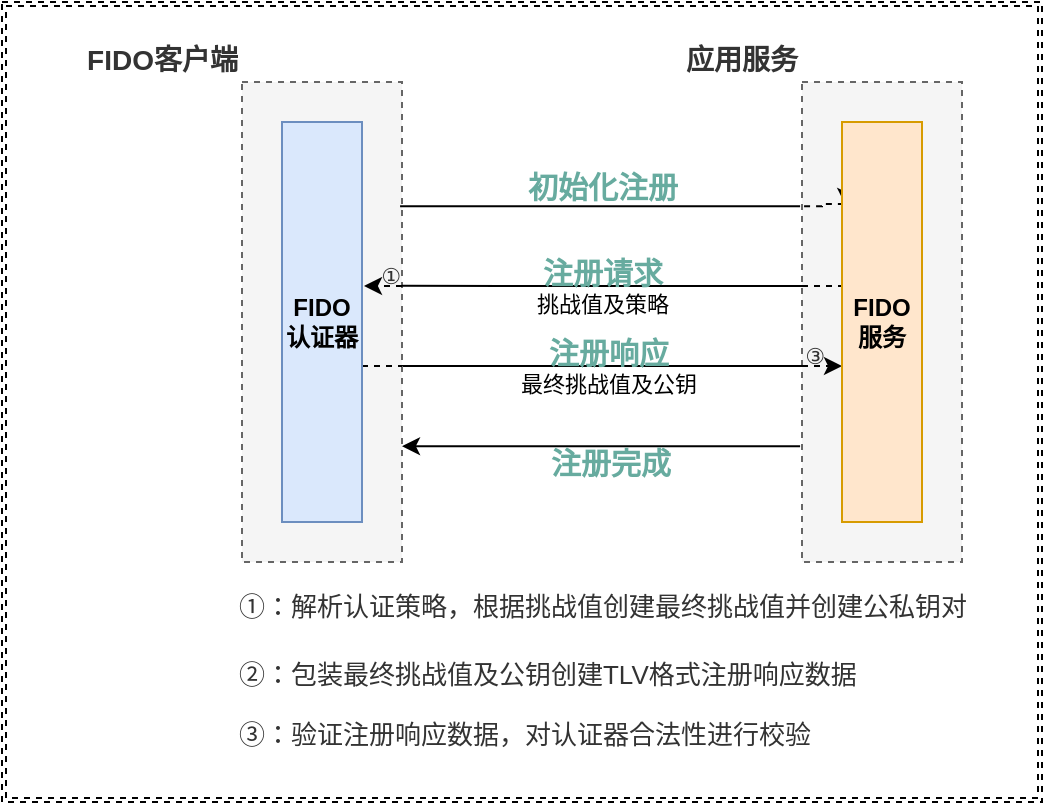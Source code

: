<mxfile version="14.7.0" type="github">
  <diagram id="RGebkHgm0LtmcH2xnFC8" name="Page-1">
    <mxGraphModel dx="946" dy="538" grid="1" gridSize="10" guides="1" tooltips="1" connect="1" arrows="1" fold="1" page="1" pageScale="1" pageWidth="827" pageHeight="1169" math="0" shadow="0">
      <root>
        <mxCell id="0" />
        <mxCell id="1" parent="0" />
        <mxCell id="lk3RMHtLNM671Deulk4x-26" value="" style="shape=ext;double=1;rounded=0;whiteSpace=wrap;html=1;dashed=1;labelBackgroundColor=none;" parent="1" vertex="1">
          <mxGeometry x="40" y="40" width="520" height="400" as="geometry" />
        </mxCell>
        <mxCell id="lk3RMHtLNM671Deulk4x-22" style="edgeStyle=orthogonalEdgeStyle;rounded=0;orthogonalLoop=1;jettySize=auto;html=1;entryX=1;entryY=0.667;entryDx=0;entryDy=0;entryPerimeter=0;endArrow=classic;endFill=1;exitX=-0.012;exitY=0.667;exitDx=0;exitDy=0;exitPerimeter=0;" parent="1" edge="1">
          <mxGeometry relative="1" as="geometry">
            <mxPoint x="439.04" y="262.08" as="sourcePoint" />
            <mxPoint x="240" y="262.08" as="targetPoint" />
          </mxGeometry>
        </mxCell>
        <mxCell id="lk3RMHtLNM671Deulk4x-23" value="&lt;font color=&quot;#67ab9f&quot; style=&quot;font-size: 15px&quot;&gt;&lt;b&gt;注册完成&lt;/b&gt;&lt;/font&gt;" style="edgeLabel;html=1;align=center;verticalAlign=middle;resizable=0;points=[];labelBackgroundColor=none;" parent="lk3RMHtLNM671Deulk4x-22" vertex="1" connectable="0">
          <mxGeometry x="-0.045" y="-2" relative="1" as="geometry">
            <mxPoint y="10" as="offset" />
          </mxGeometry>
        </mxCell>
        <mxCell id="lk3RMHtLNM671Deulk4x-5" value="&lt;b&gt;&lt;font style=&quot;font-size: 14px&quot;&gt;应用服务&lt;/font&gt;&lt;/b&gt;" style="rounded=0;whiteSpace=wrap;html=1;labelPosition=left;verticalLabelPosition=top;align=right;verticalAlign=bottom;dashed=1;fillColor=#f5f5f5;strokeColor=#666666;fontColor=#333333;" parent="1" vertex="1">
          <mxGeometry x="440" y="80" width="80" height="240" as="geometry" />
        </mxCell>
        <mxCell id="lk3RMHtLNM671Deulk4x-17" value="&lt;h1 style=&quot;margin: 0px ; padding: 0px ; font-stretch: normal ; line-height: 26px ; font-family: &amp;#34;pingfang sc&amp;#34; , &amp;#34;lantinghei sc&amp;#34; , &amp;#34;microsoft yahei&amp;#34; , &amp;#34;arial&amp;#34; , , sans-serif , &amp;#34;tahoma&amp;#34; ; word-break: break-all ; position: relative ; color: rgb(51 , 51 , 51)&quot;&gt;&lt;span class=&quot;ask-title&quot; style=&quot;display: inline ; line-height: 34px ; font-weight: 400 ; overflow: hidden ; vertical-align: middle&quot;&gt;&lt;font style=&quot;font-size: 11px&quot;&gt;②&lt;/font&gt;&lt;/span&gt;&lt;/h1&gt;" style="text;html=1;align=center;verticalAlign=middle;resizable=0;points=[];autosize=1;strokeColor=none;" parent="1" vertex="1">
          <mxGeometry x="219" y="194" width="30" height="40" as="geometry" />
        </mxCell>
        <mxCell id="lk3RMHtLNM671Deulk4x-18" style="edgeStyle=orthogonalEdgeStyle;rounded=0;orthogonalLoop=1;jettySize=auto;html=1;entryX=0;entryY=0.5;entryDx=0;entryDy=0;endArrow=none;endFill=0;" parent="1" edge="1">
          <mxGeometry relative="1" as="geometry">
            <mxPoint x="240" y="222" as="sourcePoint" />
            <mxPoint x="440" y="222" as="targetPoint" />
          </mxGeometry>
        </mxCell>
        <mxCell id="lk3RMHtLNM671Deulk4x-19" value="&lt;b&gt;&lt;font color=&quot;#67ab9f&quot; style=&quot;font-size: 15px&quot;&gt;注册响应&lt;/font&gt;&lt;/b&gt;&lt;br&gt;最终挑战值及公钥" style="edgeLabel;html=1;align=center;verticalAlign=middle;resizable=0;points=[];labelBackgroundColor=none;" parent="lk3RMHtLNM671Deulk4x-18" vertex="1" connectable="0">
          <mxGeometry x="0.03" y="1" relative="1" as="geometry">
            <mxPoint y="1" as="offset" />
          </mxGeometry>
        </mxCell>
        <mxCell id="lk3RMHtLNM671Deulk4x-1" value="&lt;b&gt;&lt;font style=&quot;font-size: 14px&quot;&gt;FIDO客户端&lt;/font&gt;&lt;/b&gt;" style="rounded=0;whiteSpace=wrap;html=1;labelPosition=left;verticalLabelPosition=top;align=right;verticalAlign=bottom;dashed=1;fillColor=#f5f5f5;strokeColor=#666666;fontColor=#333333;" parent="1" vertex="1">
          <mxGeometry x="160" y="80" width="80" height="240" as="geometry" />
        </mxCell>
        <mxCell id="lk3RMHtLNM671Deulk4x-15" style="edgeStyle=orthogonalEdgeStyle;rounded=0;orthogonalLoop=1;jettySize=auto;html=1;entryX=1.025;entryY=0.3;entryDx=0;entryDy=0;entryPerimeter=0;dashed=1;endArrow=classic;endFill=1;" parent="1" edge="1">
          <mxGeometry relative="1" as="geometry">
            <mxPoint x="240" y="182" as="sourcePoint" />
            <mxPoint x="221" y="182" as="targetPoint" />
          </mxGeometry>
        </mxCell>
        <mxCell id="lk3RMHtLNM671Deulk4x-20" style="edgeStyle=orthogonalEdgeStyle;rounded=0;orthogonalLoop=1;jettySize=auto;html=1;entryX=0;entryY=0.5;entryDx=0;entryDy=0;endArrow=classic;endFill=1;exitX=0;exitY=0.5;exitDx=0;exitDy=0;dashed=1;" parent="1" edge="1">
          <mxGeometry relative="1" as="geometry">
            <mxPoint x="440" y="222" as="sourcePoint" />
            <mxPoint x="460" y="222" as="targetPoint" />
            <Array as="points">
              <mxPoint x="450" y="222" />
              <mxPoint x="450" y="222" />
            </Array>
          </mxGeometry>
        </mxCell>
        <mxCell id="lk3RMHtLNM671Deulk4x-6" style="edgeStyle=orthogonalEdgeStyle;rounded=0;orthogonalLoop=1;jettySize=auto;html=1;entryX=-0.012;entryY=0.167;entryDx=0;entryDy=0;entryPerimeter=0;exitX=0.988;exitY=0.167;exitDx=0;exitDy=0;exitPerimeter=0;endArrow=none;endFill=0;" parent="1" edge="1">
          <mxGeometry relative="1" as="geometry">
            <mxPoint x="239.04" y="142.08" as="sourcePoint" />
            <mxPoint x="439.04" y="142.08" as="targetPoint" />
          </mxGeometry>
        </mxCell>
        <mxCell id="lk3RMHtLNM671Deulk4x-7" value="&lt;font color=&quot;#67ab9f&quot; style=&quot;font-size: 15px&quot;&gt;&lt;b&gt;初始化注册&lt;/b&gt;&lt;/font&gt;" style="edgeLabel;html=1;align=center;verticalAlign=middle;resizable=0;points=[];labelBackgroundColor=none;" parent="lk3RMHtLNM671Deulk4x-6" vertex="1" connectable="0">
          <mxGeometry x="-0.14" relative="1" as="geometry">
            <mxPoint x="15" y="-10" as="offset" />
          </mxGeometry>
        </mxCell>
        <mxCell id="lk3RMHtLNM671Deulk4x-14" style="edgeStyle=orthogonalEdgeStyle;rounded=0;orthogonalLoop=1;jettySize=auto;html=1;entryX=1;entryY=0.5;entryDx=0;entryDy=0;dashed=1;endArrow=none;endFill=0;" parent="1" edge="1">
          <mxGeometry relative="1" as="geometry">
            <mxPoint x="220" y="222" as="sourcePoint" />
            <mxPoint x="240" y="222" as="targetPoint" />
            <Array as="points">
              <mxPoint x="230" y="222" />
              <mxPoint x="230" y="222" />
            </Array>
          </mxGeometry>
        </mxCell>
        <mxCell id="lk3RMHtLNM671Deulk4x-2" value="&lt;b&gt;FIDO认证器&lt;/b&gt;" style="rounded=0;whiteSpace=wrap;html=1;fillColor=#dae8fc;strokeColor=#6c8ebf;" parent="1" vertex="1">
          <mxGeometry x="180" y="100" width="40" height="200" as="geometry" />
        </mxCell>
        <mxCell id="lk3RMHtLNM671Deulk4x-12" style="edgeStyle=orthogonalEdgeStyle;rounded=0;orthogonalLoop=1;jettySize=auto;html=1;dashed=1;endArrow=classic;endFill=1;exitX=0.013;exitY=0.167;exitDx=0;exitDy=0;exitPerimeter=0;entryX=0.05;entryY=0.1;entryDx=0;entryDy=0;entryPerimeter=0;" parent="1" edge="1">
          <mxGeometry relative="1" as="geometry">
            <mxPoint x="441.04" y="142.08" as="sourcePoint" />
            <mxPoint x="462" y="142" as="targetPoint" />
            <Array as="points">
              <mxPoint x="450" y="142" />
              <mxPoint x="450" y="141" />
            </Array>
          </mxGeometry>
        </mxCell>
        <mxCell id="lk3RMHtLNM671Deulk4x-9" style="edgeStyle=orthogonalEdgeStyle;rounded=0;orthogonalLoop=1;jettySize=auto;html=1;entryX=1;entryY=0.333;entryDx=0;entryDy=0;entryPerimeter=0;endArrow=none;endFill=0;" parent="1" edge="1">
          <mxGeometry relative="1" as="geometry">
            <mxPoint x="440" y="182" as="sourcePoint" />
            <mxPoint x="240" y="181.92" as="targetPoint" />
            <Array as="points">
              <mxPoint x="290" y="182" />
              <mxPoint x="290" y="182" />
            </Array>
          </mxGeometry>
        </mxCell>
        <mxCell id="lk3RMHtLNM671Deulk4x-13" value="&lt;b&gt;&lt;font color=&quot;#67ab9f&quot; style=&quot;font-size: 15px&quot;&gt;注册请求&lt;/font&gt;&lt;/b&gt;&lt;br&gt;挑战值及策略" style="edgeLabel;html=1;align=center;verticalAlign=middle;resizable=0;points=[];labelBackgroundColor=none;" parent="lk3RMHtLNM671Deulk4x-9" vertex="1" connectable="0">
          <mxGeometry x="0.06" relative="1" as="geometry">
            <mxPoint x="6" as="offset" />
          </mxGeometry>
        </mxCell>
        <mxCell id="lk3RMHtLNM671Deulk4x-10" style="edgeStyle=orthogonalEdgeStyle;rounded=0;orthogonalLoop=1;jettySize=auto;html=1;exitX=0.025;exitY=0.3;exitDx=0;exitDy=0;exitPerimeter=0;dashed=1;endArrow=none;endFill=0;" parent="1" edge="1">
          <mxGeometry relative="1" as="geometry">
            <mxPoint x="440" y="182" as="targetPoint" />
            <mxPoint x="461" y="182" as="sourcePoint" />
          </mxGeometry>
        </mxCell>
        <mxCell id="lk3RMHtLNM671Deulk4x-8" value="&lt;b&gt;FIDO服务&lt;/b&gt;" style="rounded=0;whiteSpace=wrap;html=1;fillColor=#ffe6cc;strokeColor=#d79b00;" parent="1" vertex="1">
          <mxGeometry x="460" y="100" width="40" height="200" as="geometry" />
        </mxCell>
        <mxCell id="lk3RMHtLNM671Deulk4x-16" value="&lt;h1 style=&quot;margin: 0px ; padding: 0px ; font-stretch: normal ; line-height: 26px ; font-family: &amp;#34;pingfang sc&amp;#34; , &amp;#34;lantinghei sc&amp;#34; , &amp;#34;microsoft yahei&amp;#34; , &amp;#34;arial&amp;#34; , , sans-serif , &amp;#34;tahoma&amp;#34; ; word-break: break-all ; position: relative ; color: rgb(51 , 51 , 51)&quot;&gt;&lt;span class=&quot;ask-title&quot; style=&quot;display: inline ; line-height: 34px ; font-weight: 400 ; overflow: hidden ; vertical-align: middle&quot;&gt;&lt;font style=&quot;font-size: 11px&quot;&gt;①&lt;/font&gt;&lt;/span&gt;&lt;/h1&gt;" style="text;html=1;align=center;verticalAlign=middle;resizable=0;points=[];autosize=1;strokeColor=none;" parent="1" vertex="1">
          <mxGeometry x="219" y="154" width="30" height="40" as="geometry" />
        </mxCell>
        <mxCell id="lk3RMHtLNM671Deulk4x-21" value="&lt;h1 style=&quot;margin: 0px ; padding: 0px ; font-stretch: normal ; line-height: 26px ; font-family: &amp;#34;pingfang sc&amp;#34; , &amp;#34;lantinghei sc&amp;#34; , &amp;#34;microsoft yahei&amp;#34; , &amp;#34;arial&amp;#34; , , sans-serif , &amp;#34;tahoma&amp;#34; ; word-break: break-all ; position: relative ; color: rgb(51 , 51 , 51)&quot;&gt;&lt;span class=&quot;ask-title&quot; style=&quot;display: inline ; line-height: 34px ; font-weight: 400 ; overflow: hidden ; vertical-align: middle&quot;&gt;&lt;font style=&quot;font-size: 11px&quot;&gt;③&lt;/font&gt;&lt;/span&gt;&lt;/h1&gt;" style="text;html=1;align=center;verticalAlign=middle;resizable=0;points=[];autosize=1;strokeColor=none;" parent="1" vertex="1">
          <mxGeometry x="431" y="194" width="30" height="40" as="geometry" />
        </mxCell>
        <mxCell id="lk3RMHtLNM671Deulk4x-24" value="&lt;h1 style=&quot;margin: 0px ; padding: 0px ; font-stretch: normal ; line-height: 26px ; word-break: break-all ; position: relative ; color: rgb(51 , 51 , 51)&quot;&gt;&lt;span class=&quot;ask-title&quot; style=&quot;display: inline ; line-height: 34px ; font-weight: 400 ; overflow: hidden ; vertical-align: middle&quot;&gt;&lt;font style=&quot;font-size: 13px&quot;&gt;①：&lt;/font&gt;&lt;font style=&quot;font-size: 13px&quot;&gt;解析认证策略，根据挑战值创建最终挑战值并创建公私钥对&lt;/font&gt;&lt;/span&gt;&lt;/h1&gt;&lt;h1 style=&quot;text-align: left ; margin: 0px ; padding: 0px ; font-stretch: normal ; line-height: 26px ; word-break: break-all ; position: relative ; color: rgb(51 , 51 , 51) ; font-size: 13px&quot;&gt;&lt;span class=&quot;ask-title&quot; style=&quot;display: inline ; line-height: 34px ; font-weight: 400 ; overflow: hidden ; vertical-align: middle&quot;&gt;&lt;font style=&quot;font-size: 13px&quot;&gt;②：包装最终挑战值及公钥创建TLV格式注册响应数据&lt;/font&gt;&lt;/span&gt;&lt;/h1&gt;&lt;h1 style=&quot;text-align: left ; margin: 0px ; padding: 0px ; font-stretch: normal ; line-height: 26px ; word-break: break-all ; position: relative ; color: rgb(51 , 51 , 51) ; font-size: 13px&quot;&gt;&lt;span style=&quot;font-weight: 400 ; text-align: center&quot;&gt;③：验证注册响应数据，对认证器合法性进行校验&lt;/span&gt;&lt;/h1&gt;" style="text;html=1;align=center;verticalAlign=middle;resizable=0;points=[];autosize=1;strokeColor=none;" parent="1" vertex="1">
          <mxGeometry x="150" y="320" width="380" height="100" as="geometry" />
        </mxCell>
      </root>
    </mxGraphModel>
  </diagram>
</mxfile>
